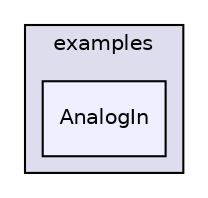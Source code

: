 digraph "libraries/AP_HAL/examples/AnalogIn" {
  compound=true
  node [ fontsize="10", fontname="Helvetica"];
  edge [ labelfontsize="10", labelfontname="Helvetica"];
  subgraph clusterdir_f7f5157e56f55124705528a97fcdff61 {
    graph [ bgcolor="#ddddee", pencolor="black", label="examples" fontname="Helvetica", fontsize="10", URL="dir_f7f5157e56f55124705528a97fcdff61.html"]
  dir_6488de7c24c75e66a26dc394cb04710d [shape=box, label="AnalogIn", style="filled", fillcolor="#eeeeff", pencolor="black", URL="dir_6488de7c24c75e66a26dc394cb04710d.html"];
  }
}
